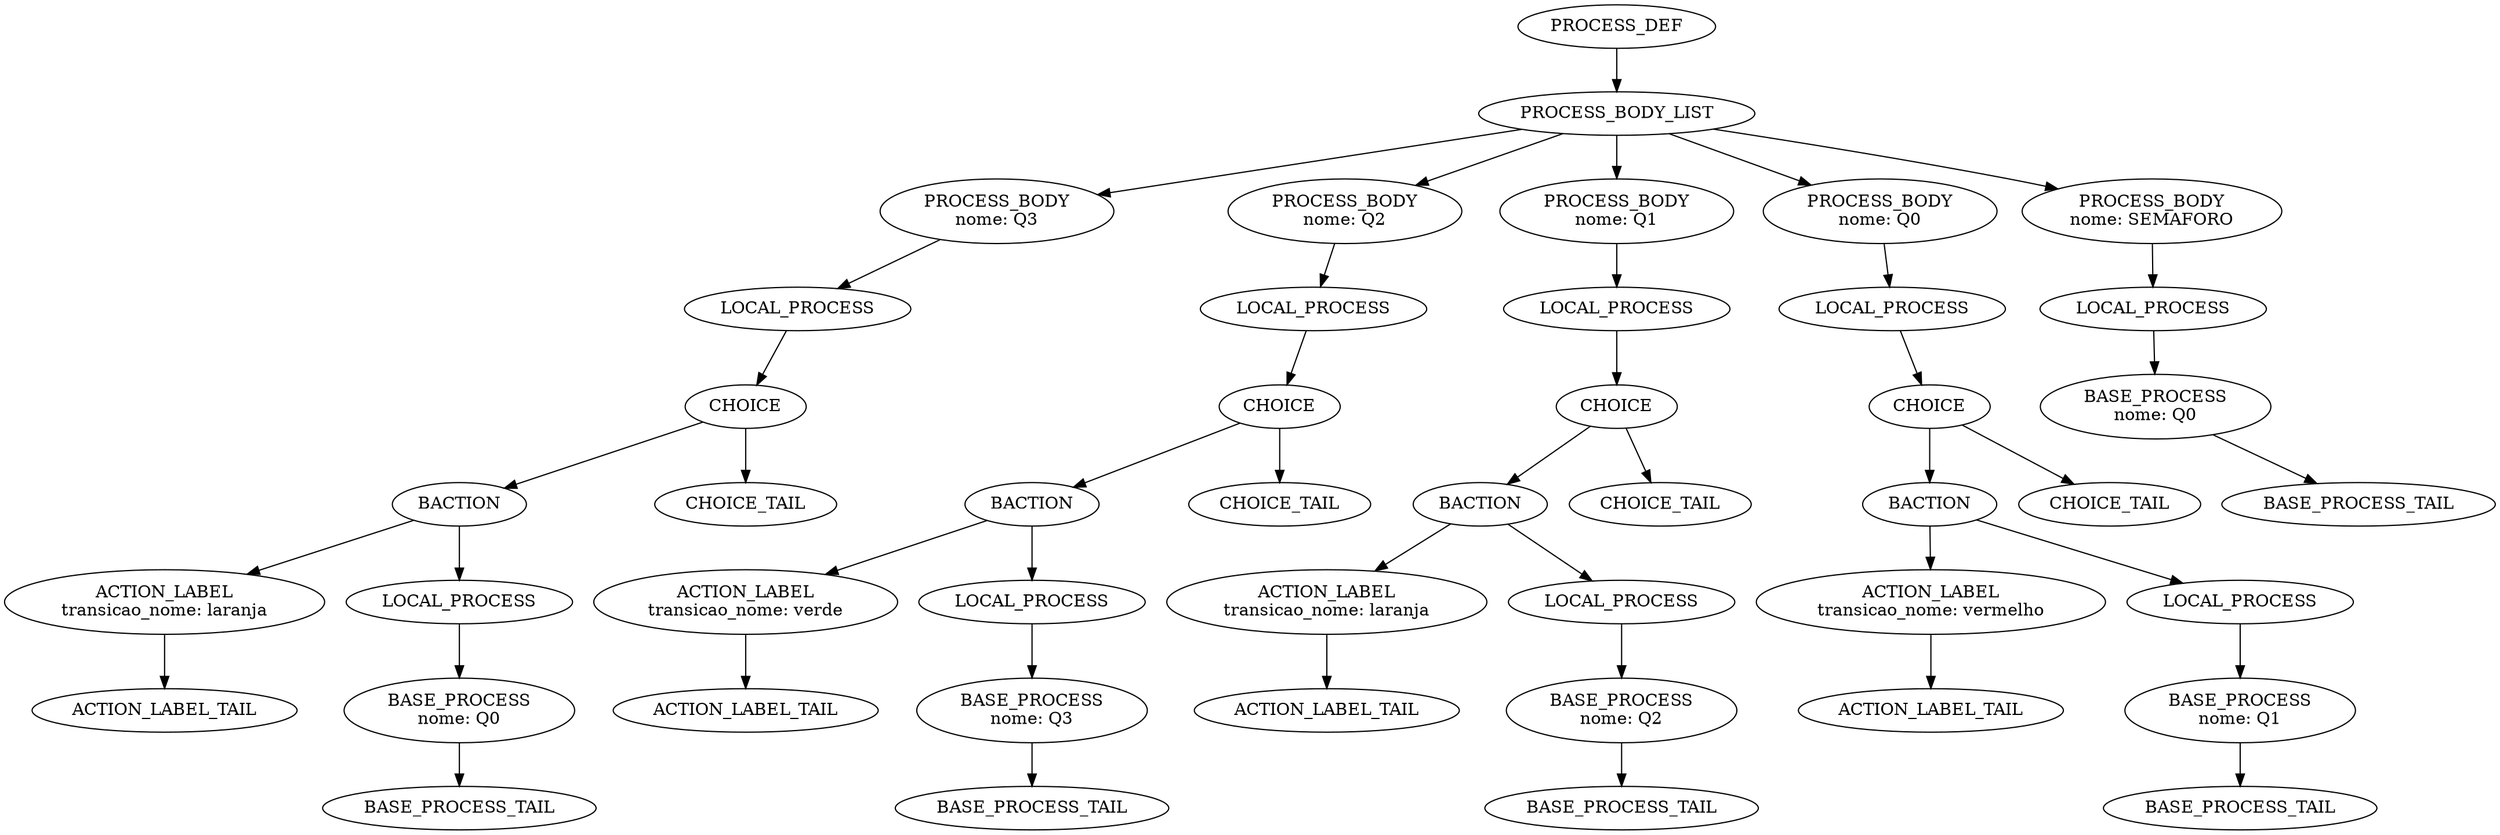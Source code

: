 digraph minijava {N887279624 [label="ACTION_LABEL_TAIL\n"]N1798317987 [label="ACTION_LABEL\ntransicao_nome: laranja\n"]N1798317987->N887279624
N645559631 [label="BASE_PROCESS_TAIL\n"]N833333573 [label="BASE_PROCESS\nnome: Q0\n"]N833333573->N645559631
N2096499324 [label="LOCAL_PROCESS\n"]N2096499324->N833333573
N2099942139 [label="BACTION\n"]N2099942139->N1798317987
N2099942139->N2096499324
N1981275375 [label="CHOICE_TAIL\n"]N413797243 [label="CHOICE\n"]N413797243->N2099942139
N413797243->N1981275375
N1138214115 [label="LOCAL_PROCESS\n"]N1138214115->N413797243
N180303329 [label="PROCESS_BODY\nnome: Q3\n"]N180303329->N1138214115
N258624586 [label="ACTION_LABEL_TAIL\n"]N196515374 [label="ACTION_LABEL\ntransicao_nome: verde\n"]N196515374->N258624586
N4041732 [label="BASE_PROCESS_TAIL\n"]N1357396667 [label="BASE_PROCESS\nnome: Q3\n"]N1357396667->N4041732
N1047000188 [label="LOCAL_PROCESS\n"]N1047000188->N1357396667
N451156198 [label="BACTION\n"]N451156198->N196515374
N451156198->N1047000188
N1964945876 [label="CHOICE_TAIL\n"]N841814366 [label="CHOICE\n"]N841814366->N451156198
N841814366->N1964945876
N751782926 [label="LOCAL_PROCESS\n"]N751782926->N841814366
N1569341981 [label="PROCESS_BODY\nnome: Q2\n"]N1569341981->N751782926
N536522213 [label="ACTION_LABEL_TAIL\n"]N45000138 [label="ACTION_LABEL\ntransicao_nome: laranja\n"]N45000138->N536522213
N403075622 [label="BASE_PROCESS_TAIL\n"]N1328556316 [label="BASE_PROCESS\nnome: Q2\n"]N1328556316->N403075622
N1658525153 [label="LOCAL_PROCESS\n"]N1658525153->N1328556316
N494508411 [label="BACTION\n"]N494508411->N45000138
N494508411->N1658525153
N441149787 [label="CHOICE_TAIL\n"]N1290920665 [label="CHOICE\n"]N1290920665->N494508411
N1290920665->N441149787
N476331014 [label="LOCAL_PROCESS\n"]N476331014->N1290920665
N2023799929 [label="PROCESS_BODY\nnome: Q1\n"]N2023799929->N476331014
N11921870 [label="ACTION_LABEL_TAIL\n"]N654889919 [label="ACTION_LABEL\ntransicao_nome: vermelho\n"]N654889919->N11921870
N881177758 [label="BASE_PROCESS_TAIL\n"]N907348994 [label="BASE_PROCESS\nnome: Q1\n"]N907348994->N881177758
N533164811 [label="LOCAL_PROCESS\n"]N533164811->N907348994
N1599203193 [label="BACTION\n"]N1599203193->N654889919
N1599203193->N533164811
N2050222546 [label="CHOICE_TAIL\n"]N1715214507 [label="CHOICE\n"]N1715214507->N1599203193
N1715214507->N2050222546
N1937225468 [label="LOCAL_PROCESS\n"]N1937225468->N1715214507
N948868509 [label="PROCESS_BODY\nnome: Q0\n"]N948868509->N1937225468
N419468141 [label="BASE_PROCESS_TAIL\n"]N1959716333 [label="BASE_PROCESS\nnome: Q0\n"]N1959716333->N419468141
N995714692 [label="LOCAL_PROCESS\n"]N995714692->N1959716333
N1784251020 [label="PROCESS_BODY\nnome: SEMAFORO\n"]N1784251020->N995714692
N445246432 [label="PROCESS_BODY_LIST\n"]N445246432->N180303329
N445246432->N1569341981
N445246432->N2023799929
N445246432->N948868509
N445246432->N1784251020
N1423756476 [label="PROCESS_DEF\n"]N1423756476->N445246432
}